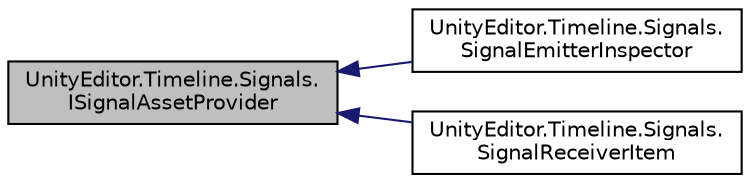 digraph "UnityEditor.Timeline.Signals.ISignalAssetProvider"
{
 // LATEX_PDF_SIZE
  edge [fontname="Helvetica",fontsize="10",labelfontname="Helvetica",labelfontsize="10"];
  node [fontname="Helvetica",fontsize="10",shape=record];
  rankdir="LR";
  Node1 [label="UnityEditor.Timeline.Signals.\lISignalAssetProvider",height=0.2,width=0.4,color="black", fillcolor="grey75", style="filled", fontcolor="black",tooltip=" "];
  Node1 -> Node2 [dir="back",color="midnightblue",fontsize="10",style="solid",fontname="Helvetica"];
  Node2 [label="UnityEditor.Timeline.Signals.\lSignalEmitterInspector",height=0.2,width=0.4,color="black", fillcolor="white", style="filled",URL="$class_unity_editor_1_1_timeline_1_1_signals_1_1_signal_emitter_inspector.html",tooltip=" "];
  Node1 -> Node3 [dir="back",color="midnightblue",fontsize="10",style="solid",fontname="Helvetica"];
  Node3 [label="UnityEditor.Timeline.Signals.\lSignalReceiverItem",height=0.2,width=0.4,color="black", fillcolor="white", style="filled",URL="$class_unity_editor_1_1_timeline_1_1_signals_1_1_signal_receiver_item.html",tooltip=" "];
}
